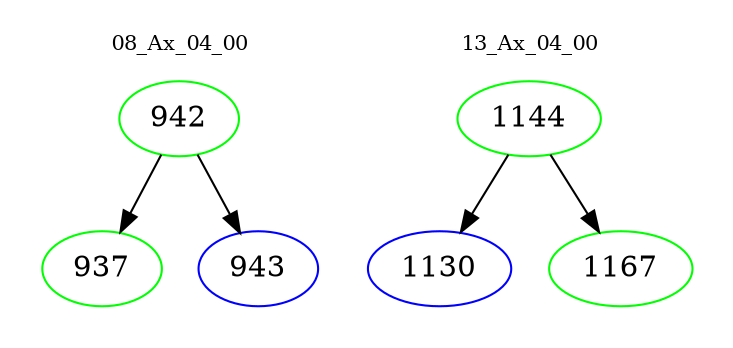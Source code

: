 digraph{
subgraph cluster_0 {
color = white
label = "08_Ax_04_00";
fontsize=10;
T0_942 [label="942", color="green"]
T0_942 -> T0_937 [color="black"]
T0_937 [label="937", color="green"]
T0_942 -> T0_943 [color="black"]
T0_943 [label="943", color="blue"]
}
subgraph cluster_1 {
color = white
label = "13_Ax_04_00";
fontsize=10;
T1_1144 [label="1144", color="green"]
T1_1144 -> T1_1130 [color="black"]
T1_1130 [label="1130", color="blue"]
T1_1144 -> T1_1167 [color="black"]
T1_1167 [label="1167", color="green"]
}
}
